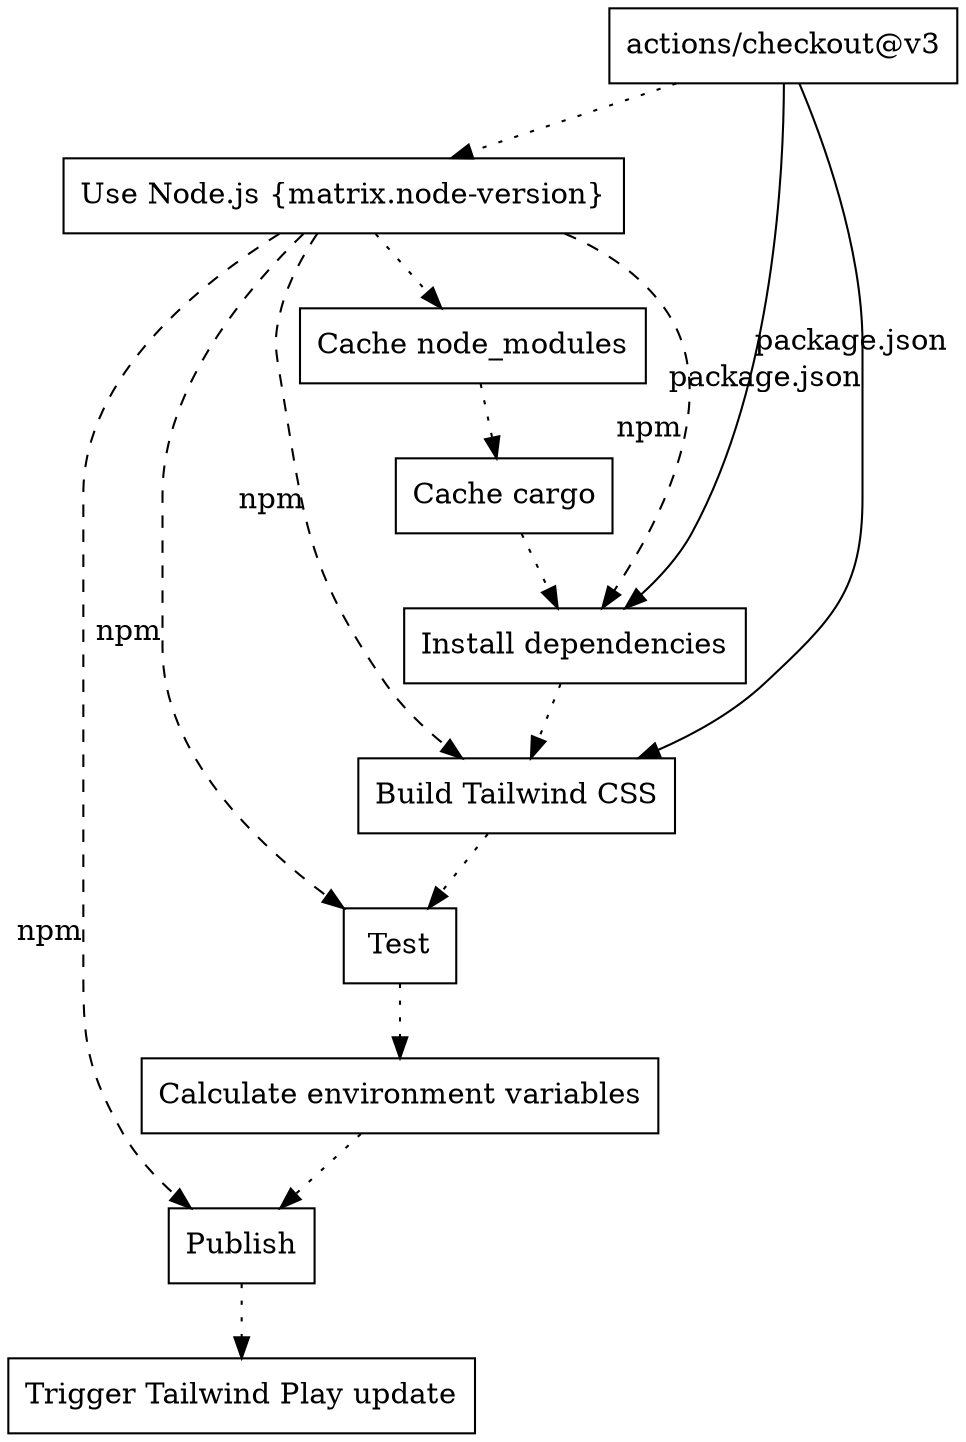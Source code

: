 digraph {
	"actions/checkout@v3" [shape=rect]
	"Use Node.js {matrix.node-version}" [shape=rect]
	"Cache node_modules" [shape=rect]
	"Cache cargo" [shape=rect]
	"Install dependencies" [shape=rect]
	"Build Tailwind CSS" [shape=rect]
	Test [shape=rect]
	"Calculate environment variables" [shape=rect]
	Publish [shape=rect]
	"Trigger Tailwind Play update" [shape=rect]
	"actions/checkout@v3" -> "Install dependencies" [decorate=false xlabel="package.json"]
	"actions/checkout@v3" -> "Build Tailwind CSS" [decorate=false xlabel="package.json"]
	"actions/checkout@v3" -> "Use Node.js {matrix.node-version}" [style=dotted xlabel=""]
	"Use Node.js {matrix.node-version}" -> "Install dependencies" [style=dashed xlabel=npm]
	"Use Node.js {matrix.node-version}" -> "Build Tailwind CSS" [style=dashed xlabel=npm]
	"Use Node.js {matrix.node-version}" -> Test [style=dashed xlabel=npm]
	"Use Node.js {matrix.node-version}" -> Publish [style=dashed xlabel=npm]
	"Use Node.js {matrix.node-version}" -> "Cache node_modules" [style=dotted xlabel=""]
	"Cache node_modules" -> "Cache cargo" [style=dotted xlabel=""]
	"Cache cargo" -> "Install dependencies" [style=dotted xlabel=""]
	"Install dependencies" -> "Build Tailwind CSS" [style=dotted xlabel=""]
	"Build Tailwind CSS" -> Test [style=dotted xlabel=""]
	Test -> "Calculate environment variables" [style=dotted xlabel=""]
	"Calculate environment variables" -> Publish [style=dotted xlabel=""]
	Publish -> "Trigger Tailwind Play update" [style=dotted xlabel=""]
}
